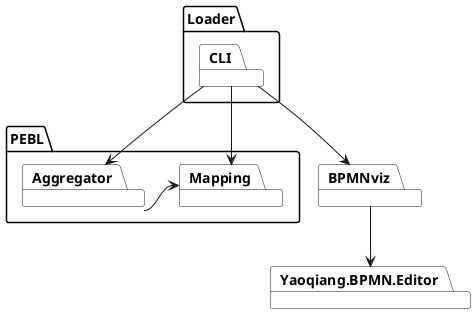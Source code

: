 @startuml
package Loader {
	package CLI
}

package PEBL {
	package Mapping
	package Aggregator
}
package BPMNviz
package Yaoqiang.BPMN.Editor
CLI --> Mapping
CLI --> BPMNviz
Aggregator -> Mapping
CLI --> Aggregator
BPMNviz --> Yaoqiang.BPMN.Editor

hide empty members
hide empty methods
hide circle

skinparam monochrome true
skinparam shadowing false
skinparam packageStyle rect
skinparam classBackgroundColor white
skinparam nodeBackgroundColor white
skinparam frameBackgroundColor white
skinparam packageBackgroundColor white
@enduml
